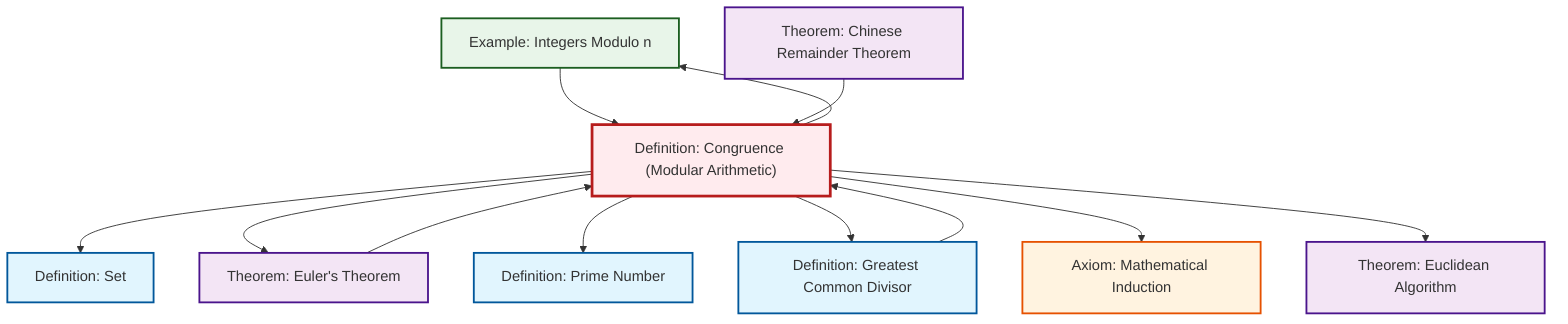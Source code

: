 graph TD
    classDef definition fill:#e1f5fe,stroke:#01579b,stroke-width:2px
    classDef theorem fill:#f3e5f5,stroke:#4a148c,stroke-width:2px
    classDef axiom fill:#fff3e0,stroke:#e65100,stroke-width:2px
    classDef example fill:#e8f5e9,stroke:#1b5e20,stroke-width:2px
    classDef current fill:#ffebee,stroke:#b71c1c,stroke-width:3px
    ex-quotient-integers-mod-n["Example: Integers Modulo n"]:::example
    thm-euclidean-algorithm["Theorem: Euclidean Algorithm"]:::theorem
    def-gcd["Definition: Greatest Common Divisor"]:::definition
    thm-chinese-remainder["Theorem: Chinese Remainder Theorem"]:::theorem
    ax-induction["Axiom: Mathematical Induction"]:::axiom
    thm-euler["Theorem: Euler's Theorem"]:::theorem
    def-prime["Definition: Prime Number"]:::definition
    def-congruence["Definition: Congruence (Modular Arithmetic)"]:::definition
    def-set["Definition: Set"]:::definition
    def-congruence --> def-set
    ex-quotient-integers-mod-n --> def-congruence
    def-congruence --> thm-euler
    def-congruence --> def-prime
    def-gcd --> def-congruence
    thm-euler --> def-congruence
    def-congruence --> def-gcd
    def-congruence --> ex-quotient-integers-mod-n
    def-congruence --> ax-induction
    def-congruence --> thm-euclidean-algorithm
    thm-chinese-remainder --> def-congruence
    class def-congruence current